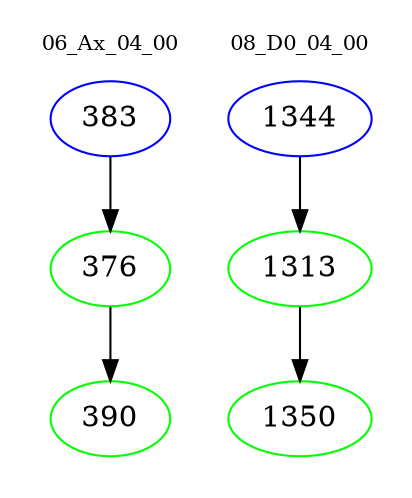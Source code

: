 digraph{
subgraph cluster_0 {
color = white
label = "06_Ax_04_00";
fontsize=10;
T0_383 [label="383", color="blue"]
T0_383 -> T0_376 [color="black"]
T0_376 [label="376", color="green"]
T0_376 -> T0_390 [color="black"]
T0_390 [label="390", color="green"]
}
subgraph cluster_1 {
color = white
label = "08_D0_04_00";
fontsize=10;
T1_1344 [label="1344", color="blue"]
T1_1344 -> T1_1313 [color="black"]
T1_1313 [label="1313", color="green"]
T1_1313 -> T1_1350 [color="black"]
T1_1350 [label="1350", color="green"]
}
}
